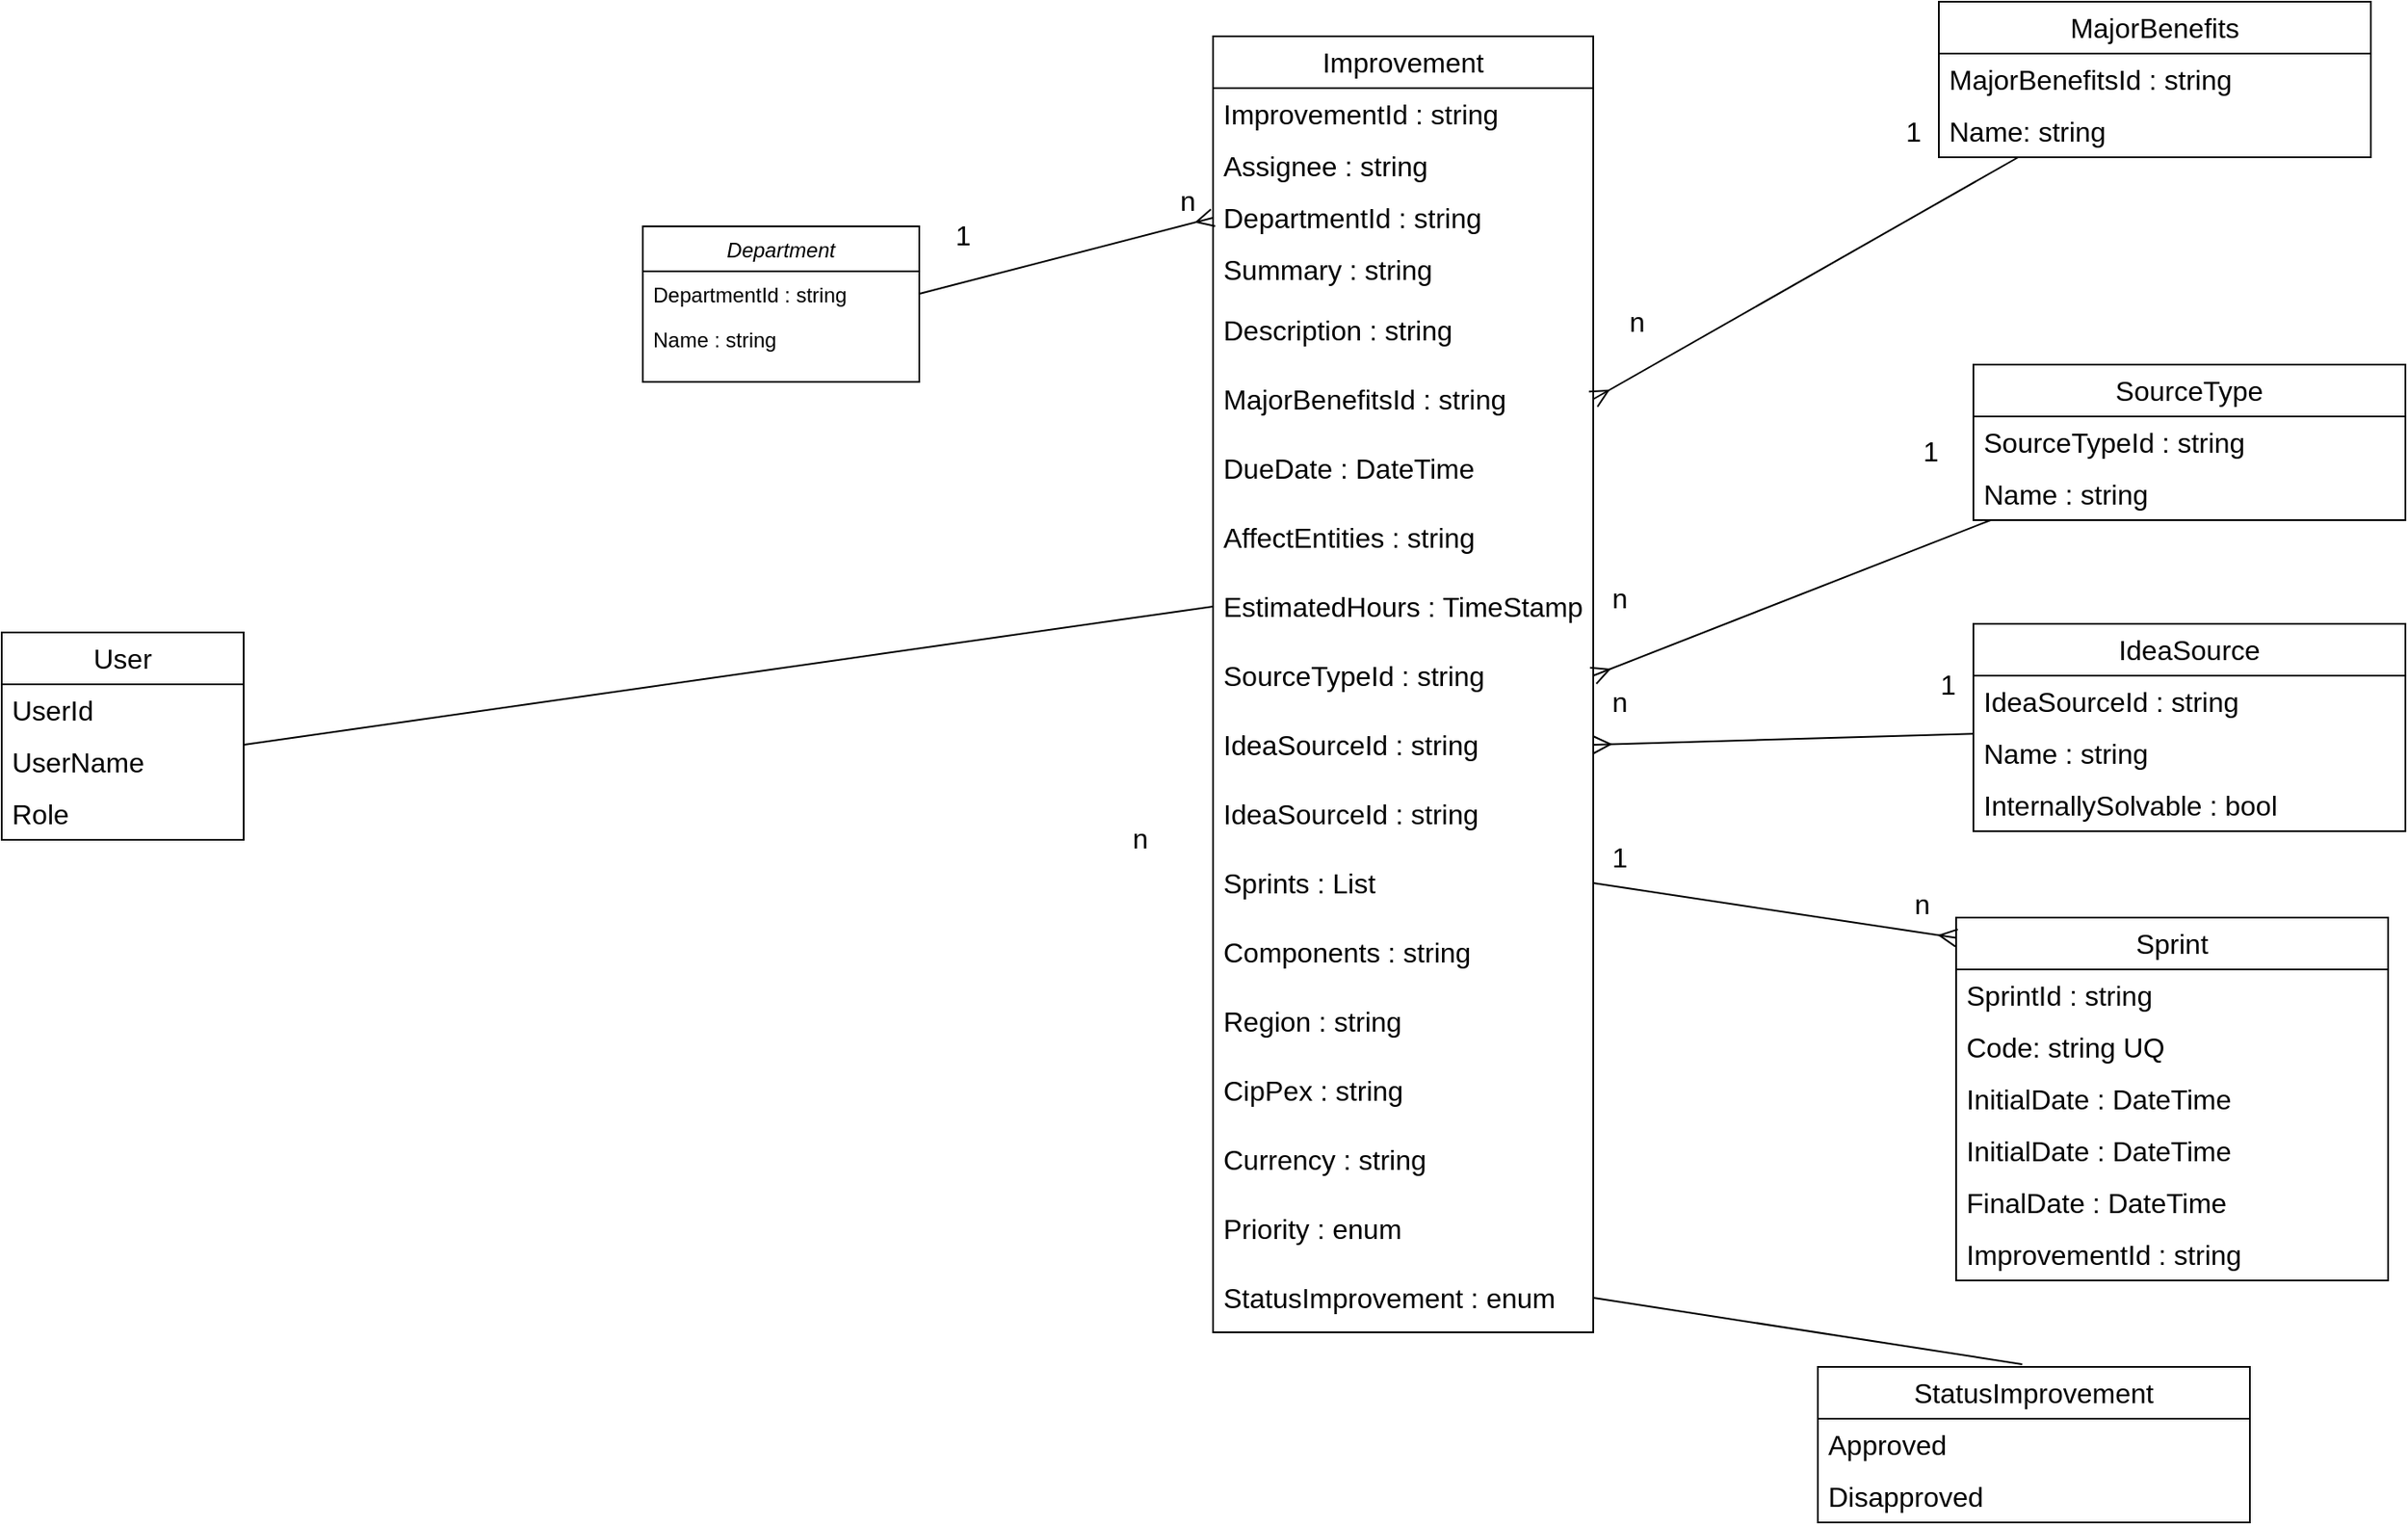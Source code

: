 <mxfile version="21.6.5" type="device">
  <diagram name="Página-1" id="6DFTDWsDuma2njUqjo6h">
    <mxGraphModel dx="2422" dy="1148" grid="0" gridSize="10" guides="1" tooltips="1" connect="1" arrows="1" fold="1" page="0" pageScale="1" pageWidth="827" pageHeight="1169" math="0" shadow="0">
      <root>
        <mxCell id="0" />
        <mxCell id="1" parent="0" />
        <mxCell id="my87Il7VMf1bQgF834vx-26" value="Department" style="swimlane;fontStyle=2;align=center;verticalAlign=top;childLayout=stackLayout;horizontal=1;startSize=26;horizontalStack=0;resizeParent=1;resizeLast=0;collapsible=1;marginBottom=0;rounded=0;shadow=0;strokeWidth=1;" vertex="1" parent="1">
          <mxGeometry x="-670" y="65" width="160" height="90" as="geometry">
            <mxRectangle x="230" y="140" width="160" height="26" as="alternateBounds" />
          </mxGeometry>
        </mxCell>
        <mxCell id="my87Il7VMf1bQgF834vx-27" value="DepartmentId : string&#xa;" style="text;align=left;verticalAlign=top;spacingLeft=4;spacingRight=4;overflow=hidden;rotatable=0;points=[[0,0.5],[1,0.5]];portConstraint=eastwest;" vertex="1" parent="my87Il7VMf1bQgF834vx-26">
          <mxGeometry y="26" width="160" height="26" as="geometry" />
        </mxCell>
        <mxCell id="my87Il7VMf1bQgF834vx-28" value="Name : string" style="text;align=left;verticalAlign=top;spacingLeft=4;spacingRight=4;overflow=hidden;rotatable=0;points=[[0,0.5],[1,0.5]];portConstraint=eastwest;rounded=0;shadow=0;html=0;" vertex="1" parent="my87Il7VMf1bQgF834vx-26">
          <mxGeometry y="52" width="160" height="26" as="geometry" />
        </mxCell>
        <mxCell id="my87Il7VMf1bQgF834vx-29" value="Improvement" style="swimlane;fontStyle=0;childLayout=stackLayout;horizontal=1;startSize=30;horizontalStack=0;resizeParent=1;resizeParentMax=0;resizeLast=0;collapsible=1;marginBottom=0;whiteSpace=wrap;html=1;fontSize=16;" vertex="1" parent="1">
          <mxGeometry x="-340" y="-45" width="220" height="750" as="geometry" />
        </mxCell>
        <mxCell id="my87Il7VMf1bQgF834vx-30" value="ImprovementId : string" style="text;strokeColor=none;fillColor=none;align=left;verticalAlign=middle;spacingLeft=4;spacingRight=4;overflow=hidden;points=[[0,0.5],[1,0.5]];portConstraint=eastwest;rotatable=0;whiteSpace=wrap;html=1;fontSize=16;" vertex="1" parent="my87Il7VMf1bQgF834vx-29">
          <mxGeometry y="30" width="220" height="30" as="geometry" />
        </mxCell>
        <mxCell id="my87Il7VMf1bQgF834vx-31" value="Assignee&amp;nbsp;: string" style="text;strokeColor=none;fillColor=none;align=left;verticalAlign=middle;spacingLeft=4;spacingRight=4;overflow=hidden;points=[[0,0.5],[1,0.5]];portConstraint=eastwest;rotatable=0;whiteSpace=wrap;html=1;fontSize=16;" vertex="1" parent="my87Il7VMf1bQgF834vx-29">
          <mxGeometry y="60" width="220" height="30" as="geometry" />
        </mxCell>
        <mxCell id="my87Il7VMf1bQgF834vx-32" value="DepartmentId : string" style="text;strokeColor=none;fillColor=none;align=left;verticalAlign=middle;spacingLeft=4;spacingRight=4;overflow=hidden;points=[[0,0.5],[1,0.5]];portConstraint=eastwest;rotatable=0;whiteSpace=wrap;html=1;fontSize=16;" vertex="1" parent="my87Il7VMf1bQgF834vx-29">
          <mxGeometry y="90" width="220" height="30" as="geometry" />
        </mxCell>
        <mxCell id="my87Il7VMf1bQgF834vx-33" value="Summary : string" style="text;strokeColor=none;fillColor=none;align=left;verticalAlign=middle;spacingLeft=4;spacingRight=4;overflow=hidden;points=[[0,0.5],[1,0.5]];portConstraint=eastwest;rotatable=0;whiteSpace=wrap;html=1;fontSize=16;" vertex="1" parent="my87Il7VMf1bQgF834vx-29">
          <mxGeometry y="120" width="220" height="30" as="geometry" />
        </mxCell>
        <mxCell id="my87Il7VMf1bQgF834vx-34" value="Description : string" style="text;strokeColor=none;fillColor=none;align=left;verticalAlign=middle;spacingLeft=4;spacingRight=4;overflow=hidden;points=[[0,0.5],[1,0.5]];portConstraint=eastwest;rotatable=0;whiteSpace=wrap;html=1;fontSize=16;" vertex="1" parent="my87Il7VMf1bQgF834vx-29">
          <mxGeometry y="150" width="220" height="40" as="geometry" />
        </mxCell>
        <mxCell id="my87Il7VMf1bQgF834vx-35" value="MajorBenefitsId : string&amp;nbsp;" style="text;strokeColor=none;fillColor=none;align=left;verticalAlign=middle;spacingLeft=4;spacingRight=4;overflow=hidden;points=[[0,0.5],[1,0.5]];portConstraint=eastwest;rotatable=0;whiteSpace=wrap;html=1;fontSize=16;" vertex="1" parent="my87Il7VMf1bQgF834vx-29">
          <mxGeometry y="190" width="220" height="40" as="geometry" />
        </mxCell>
        <mxCell id="my87Il7VMf1bQgF834vx-36" value="DueDate : DateTime" style="text;strokeColor=none;fillColor=none;align=left;verticalAlign=middle;spacingLeft=4;spacingRight=4;overflow=hidden;points=[[0,0.5],[1,0.5]];portConstraint=eastwest;rotatable=0;whiteSpace=wrap;html=1;fontSize=16;" vertex="1" parent="my87Il7VMf1bQgF834vx-29">
          <mxGeometry y="230" width="220" height="40" as="geometry" />
        </mxCell>
        <mxCell id="my87Il7VMf1bQgF834vx-37" value="AffectEntities : string" style="text;strokeColor=none;fillColor=none;align=left;verticalAlign=middle;spacingLeft=4;spacingRight=4;overflow=hidden;points=[[0,0.5],[1,0.5]];portConstraint=eastwest;rotatable=0;whiteSpace=wrap;html=1;fontSize=16;" vertex="1" parent="my87Il7VMf1bQgF834vx-29">
          <mxGeometry y="270" width="220" height="40" as="geometry" />
        </mxCell>
        <mxCell id="my87Il7VMf1bQgF834vx-38" value="EstimatedHours : TimeStamp" style="text;strokeColor=none;fillColor=none;align=left;verticalAlign=middle;spacingLeft=4;spacingRight=4;overflow=hidden;points=[[0,0.5],[1,0.5]];portConstraint=eastwest;rotatable=0;whiteSpace=wrap;html=1;fontSize=16;" vertex="1" parent="my87Il7VMf1bQgF834vx-29">
          <mxGeometry y="310" width="220" height="40" as="geometry" />
        </mxCell>
        <mxCell id="my87Il7VMf1bQgF834vx-39" value="SourceTypeId : string" style="text;strokeColor=none;fillColor=none;align=left;verticalAlign=middle;spacingLeft=4;spacingRight=4;overflow=hidden;points=[[0,0.5],[1,0.5]];portConstraint=eastwest;rotatable=0;whiteSpace=wrap;html=1;fontSize=16;" vertex="1" parent="my87Il7VMf1bQgF834vx-29">
          <mxGeometry y="350" width="220" height="40" as="geometry" />
        </mxCell>
        <mxCell id="my87Il7VMf1bQgF834vx-40" value="IdeaSourceId : string" style="text;strokeColor=none;fillColor=none;align=left;verticalAlign=middle;spacingLeft=4;spacingRight=4;overflow=hidden;points=[[0,0.5],[1,0.5]];portConstraint=eastwest;rotatable=0;whiteSpace=wrap;html=1;fontSize=16;" vertex="1" parent="my87Il7VMf1bQgF834vx-29">
          <mxGeometry y="390" width="220" height="40" as="geometry" />
        </mxCell>
        <mxCell id="my87Il7VMf1bQgF834vx-41" value="IdeaSourceId : string" style="text;strokeColor=none;fillColor=none;align=left;verticalAlign=middle;spacingLeft=4;spacingRight=4;overflow=hidden;points=[[0,0.5],[1,0.5]];portConstraint=eastwest;rotatable=0;whiteSpace=wrap;html=1;fontSize=16;" vertex="1" parent="my87Il7VMf1bQgF834vx-29">
          <mxGeometry y="430" width="220" height="40" as="geometry" />
        </mxCell>
        <mxCell id="my87Il7VMf1bQgF834vx-42" value="Sprints : List" style="text;strokeColor=none;fillColor=none;align=left;verticalAlign=middle;spacingLeft=4;spacingRight=4;overflow=hidden;points=[[0,0.5],[1,0.5]];portConstraint=eastwest;rotatable=0;whiteSpace=wrap;html=1;fontSize=16;" vertex="1" parent="my87Il7VMf1bQgF834vx-29">
          <mxGeometry y="470" width="220" height="40" as="geometry" />
        </mxCell>
        <mxCell id="my87Il7VMf1bQgF834vx-43" value="Components : string" style="text;strokeColor=none;fillColor=none;align=left;verticalAlign=middle;spacingLeft=4;spacingRight=4;overflow=hidden;points=[[0,0.5],[1,0.5]];portConstraint=eastwest;rotatable=0;whiteSpace=wrap;html=1;fontSize=16;" vertex="1" parent="my87Il7VMf1bQgF834vx-29">
          <mxGeometry y="510" width="220" height="40" as="geometry" />
        </mxCell>
        <mxCell id="my87Il7VMf1bQgF834vx-44" value="Region : string" style="text;strokeColor=none;fillColor=none;align=left;verticalAlign=middle;spacingLeft=4;spacingRight=4;overflow=hidden;points=[[0,0.5],[1,0.5]];portConstraint=eastwest;rotatable=0;whiteSpace=wrap;html=1;fontSize=16;" vertex="1" parent="my87Il7VMf1bQgF834vx-29">
          <mxGeometry y="550" width="220" height="40" as="geometry" />
        </mxCell>
        <mxCell id="my87Il7VMf1bQgF834vx-45" value="CipPex : string" style="text;strokeColor=none;fillColor=none;align=left;verticalAlign=middle;spacingLeft=4;spacingRight=4;overflow=hidden;points=[[0,0.5],[1,0.5]];portConstraint=eastwest;rotatable=0;whiteSpace=wrap;html=1;fontSize=16;" vertex="1" parent="my87Il7VMf1bQgF834vx-29">
          <mxGeometry y="590" width="220" height="40" as="geometry" />
        </mxCell>
        <mxCell id="my87Il7VMf1bQgF834vx-46" value="Currency : string" style="text;strokeColor=none;fillColor=none;align=left;verticalAlign=middle;spacingLeft=4;spacingRight=4;overflow=hidden;points=[[0,0.5],[1,0.5]];portConstraint=eastwest;rotatable=0;whiteSpace=wrap;html=1;fontSize=16;" vertex="1" parent="my87Il7VMf1bQgF834vx-29">
          <mxGeometry y="630" width="220" height="40" as="geometry" />
        </mxCell>
        <mxCell id="my87Il7VMf1bQgF834vx-47" value="Priority : enum" style="text;strokeColor=none;fillColor=none;align=left;verticalAlign=middle;spacingLeft=4;spacingRight=4;overflow=hidden;points=[[0,0.5],[1,0.5]];portConstraint=eastwest;rotatable=0;whiteSpace=wrap;html=1;fontSize=16;" vertex="1" parent="my87Il7VMf1bQgF834vx-29">
          <mxGeometry y="670" width="220" height="40" as="geometry" />
        </mxCell>
        <mxCell id="my87Il7VMf1bQgF834vx-48" value="StatusImprovement : enum" style="text;strokeColor=none;fillColor=none;align=left;verticalAlign=middle;spacingLeft=4;spacingRight=4;overflow=hidden;points=[[0,0.5],[1,0.5]];portConstraint=eastwest;rotatable=0;whiteSpace=wrap;html=1;fontSize=16;" vertex="1" parent="my87Il7VMf1bQgF834vx-29">
          <mxGeometry y="710" width="220" height="40" as="geometry" />
        </mxCell>
        <mxCell id="my87Il7VMf1bQgF834vx-49" style="edgeStyle=none;curved=1;rounded=0;orthogonalLoop=1;jettySize=auto;html=1;entryX=1;entryY=0.5;entryDx=0;entryDy=0;fontSize=12;startSize=8;endSize=8;endArrow=ERmany;endFill=0;" edge="1" parent="1" source="my87Il7VMf1bQgF834vx-50" target="my87Il7VMf1bQgF834vx-35">
          <mxGeometry relative="1" as="geometry" />
        </mxCell>
        <mxCell id="my87Il7VMf1bQgF834vx-50" value="MajorBenefits" style="swimlane;fontStyle=0;childLayout=stackLayout;horizontal=1;startSize=30;horizontalStack=0;resizeParent=1;resizeParentMax=0;resizeLast=0;collapsible=1;marginBottom=0;whiteSpace=wrap;html=1;fontSize=16;" vertex="1" parent="1">
          <mxGeometry x="80" y="-65" width="250" height="90" as="geometry" />
        </mxCell>
        <mxCell id="my87Il7VMf1bQgF834vx-51" value="MajorBenefitsId : string&amp;nbsp;" style="text;strokeColor=none;fillColor=none;align=left;verticalAlign=middle;spacingLeft=4;spacingRight=4;overflow=hidden;points=[[0,0.5],[1,0.5]];portConstraint=eastwest;rotatable=0;whiteSpace=wrap;html=1;fontSize=16;" vertex="1" parent="my87Il7VMf1bQgF834vx-50">
          <mxGeometry y="30" width="250" height="30" as="geometry" />
        </mxCell>
        <mxCell id="my87Il7VMf1bQgF834vx-52" value="Name: string" style="text;strokeColor=none;fillColor=none;align=left;verticalAlign=middle;spacingLeft=4;spacingRight=4;overflow=hidden;points=[[0,0.5],[1,0.5]];portConstraint=eastwest;rotatable=0;whiteSpace=wrap;html=1;fontSize=16;" vertex="1" parent="my87Il7VMf1bQgF834vx-50">
          <mxGeometry y="60" width="250" height="30" as="geometry" />
        </mxCell>
        <mxCell id="my87Il7VMf1bQgF834vx-53" style="edgeStyle=none;curved=1;rounded=0;orthogonalLoop=1;jettySize=auto;html=1;entryX=1;entryY=0.5;entryDx=0;entryDy=0;fontSize=12;startSize=8;endSize=8;endArrow=ERmany;endFill=0;" edge="1" parent="1" source="my87Il7VMf1bQgF834vx-54" target="my87Il7VMf1bQgF834vx-39">
          <mxGeometry relative="1" as="geometry" />
        </mxCell>
        <mxCell id="my87Il7VMf1bQgF834vx-54" value="SourceType" style="swimlane;fontStyle=0;childLayout=stackLayout;horizontal=1;startSize=30;horizontalStack=0;resizeParent=1;resizeParentMax=0;resizeLast=0;collapsible=1;marginBottom=0;whiteSpace=wrap;html=1;fontSize=16;" vertex="1" parent="1">
          <mxGeometry x="100" y="145" width="250" height="90" as="geometry" />
        </mxCell>
        <mxCell id="my87Il7VMf1bQgF834vx-55" value="SourceTypeId : string" style="text;strokeColor=none;fillColor=none;align=left;verticalAlign=middle;spacingLeft=4;spacingRight=4;overflow=hidden;points=[[0,0.5],[1,0.5]];portConstraint=eastwest;rotatable=0;whiteSpace=wrap;html=1;fontSize=16;" vertex="1" parent="my87Il7VMf1bQgF834vx-54">
          <mxGeometry y="30" width="250" height="30" as="geometry" />
        </mxCell>
        <mxCell id="my87Il7VMf1bQgF834vx-56" value="Name : string" style="text;strokeColor=none;fillColor=none;align=left;verticalAlign=middle;spacingLeft=4;spacingRight=4;overflow=hidden;points=[[0,0.5],[1,0.5]];portConstraint=eastwest;rotatable=0;whiteSpace=wrap;html=1;fontSize=16;" vertex="1" parent="my87Il7VMf1bQgF834vx-54">
          <mxGeometry y="60" width="250" height="30" as="geometry" />
        </mxCell>
        <mxCell id="my87Il7VMf1bQgF834vx-57" value="n" style="text;html=1;align=center;verticalAlign=middle;resizable=0;points=[];autosize=1;strokeColor=none;fillColor=none;fontSize=16;" vertex="1" parent="1">
          <mxGeometry x="-110" y="105" width="30" height="30" as="geometry" />
        </mxCell>
        <mxCell id="my87Il7VMf1bQgF834vx-58" value="1" style="text;html=1;align=center;verticalAlign=middle;resizable=0;points=[];autosize=1;strokeColor=none;fillColor=none;fontSize=16;" vertex="1" parent="1">
          <mxGeometry x="50" y="-5" width="30" height="30" as="geometry" />
        </mxCell>
        <mxCell id="my87Il7VMf1bQgF834vx-59" value="n" style="text;html=1;align=center;verticalAlign=middle;resizable=0;points=[];autosize=1;strokeColor=none;fillColor=none;fontSize=16;" vertex="1" parent="1">
          <mxGeometry x="-120" y="265" width="30" height="30" as="geometry" />
        </mxCell>
        <mxCell id="my87Il7VMf1bQgF834vx-60" value="1" style="text;html=1;align=center;verticalAlign=middle;resizable=0;points=[];autosize=1;strokeColor=none;fillColor=none;fontSize=16;" vertex="1" parent="1">
          <mxGeometry x="60" y="180" width="30" height="30" as="geometry" />
        </mxCell>
        <mxCell id="my87Il7VMf1bQgF834vx-61" style="edgeStyle=none;curved=1;rounded=0;orthogonalLoop=1;jettySize=auto;html=1;entryX=1;entryY=0.5;entryDx=0;entryDy=0;fontSize=12;startSize=8;endSize=8;endArrow=ERmany;endFill=0;" edge="1" parent="1" source="my87Il7VMf1bQgF834vx-62" target="my87Il7VMf1bQgF834vx-40">
          <mxGeometry relative="1" as="geometry" />
        </mxCell>
        <mxCell id="my87Il7VMf1bQgF834vx-62" value="IdeaSource" style="swimlane;fontStyle=0;childLayout=stackLayout;horizontal=1;startSize=30;horizontalStack=0;resizeParent=1;resizeParentMax=0;resizeLast=0;collapsible=1;marginBottom=0;whiteSpace=wrap;html=1;fontSize=16;" vertex="1" parent="1">
          <mxGeometry x="100" y="295" width="250" height="120" as="geometry" />
        </mxCell>
        <mxCell id="my87Il7VMf1bQgF834vx-63" value="IdeaSourceId : string" style="text;strokeColor=none;fillColor=none;align=left;verticalAlign=middle;spacingLeft=4;spacingRight=4;overflow=hidden;points=[[0,0.5],[1,0.5]];portConstraint=eastwest;rotatable=0;whiteSpace=wrap;html=1;fontSize=16;" vertex="1" parent="my87Il7VMf1bQgF834vx-62">
          <mxGeometry y="30" width="250" height="30" as="geometry" />
        </mxCell>
        <mxCell id="my87Il7VMf1bQgF834vx-64" value="Name : string" style="text;strokeColor=none;fillColor=none;align=left;verticalAlign=middle;spacingLeft=4;spacingRight=4;overflow=hidden;points=[[0,0.5],[1,0.5]];portConstraint=eastwest;rotatable=0;whiteSpace=wrap;html=1;fontSize=16;" vertex="1" parent="my87Il7VMf1bQgF834vx-62">
          <mxGeometry y="60" width="250" height="30" as="geometry" />
        </mxCell>
        <mxCell id="my87Il7VMf1bQgF834vx-65" value="InternallySolvable : bool" style="text;strokeColor=none;fillColor=none;align=left;verticalAlign=middle;spacingLeft=4;spacingRight=4;overflow=hidden;points=[[0,0.5],[1,0.5]];portConstraint=eastwest;rotatable=0;whiteSpace=wrap;html=1;fontSize=16;" vertex="1" parent="my87Il7VMf1bQgF834vx-62">
          <mxGeometry y="90" width="250" height="30" as="geometry" />
        </mxCell>
        <mxCell id="my87Il7VMf1bQgF834vx-66" value="1" style="text;html=1;align=center;verticalAlign=middle;resizable=0;points=[];autosize=1;strokeColor=none;fillColor=none;fontSize=16;" vertex="1" parent="1">
          <mxGeometry x="70" y="315" width="30" height="30" as="geometry" />
        </mxCell>
        <mxCell id="my87Il7VMf1bQgF834vx-67" value="n" style="text;html=1;align=center;verticalAlign=middle;resizable=0;points=[];autosize=1;strokeColor=none;fillColor=none;fontSize=16;" vertex="1" parent="1">
          <mxGeometry x="-120" y="325" width="30" height="30" as="geometry" />
        </mxCell>
        <mxCell id="my87Il7VMf1bQgF834vx-68" style="edgeStyle=none;curved=1;rounded=0;orthogonalLoop=1;jettySize=auto;html=1;entryX=0;entryY=0.5;entryDx=0;entryDy=0;fontSize=12;startSize=8;endSize=8;exitX=1;exitY=0.5;exitDx=0;exitDy=0;endArrow=ERmany;endFill=0;" edge="1" parent="1" source="my87Il7VMf1bQgF834vx-27" target="my87Il7VMf1bQgF834vx-32">
          <mxGeometry relative="1" as="geometry" />
        </mxCell>
        <mxCell id="my87Il7VMf1bQgF834vx-69" value="1" style="text;html=1;align=center;verticalAlign=middle;resizable=0;points=[];autosize=1;strokeColor=none;fillColor=none;fontSize=16;" vertex="1" parent="1">
          <mxGeometry x="-500" y="55" width="30" height="30" as="geometry" />
        </mxCell>
        <mxCell id="my87Il7VMf1bQgF834vx-70" value="n" style="text;html=1;align=center;verticalAlign=middle;resizable=0;points=[];autosize=1;strokeColor=none;fillColor=none;fontSize=16;" vertex="1" parent="1">
          <mxGeometry x="-370" y="35" width="30" height="30" as="geometry" />
        </mxCell>
        <mxCell id="my87Il7VMf1bQgF834vx-71" value="Sprint" style="swimlane;fontStyle=0;childLayout=stackLayout;horizontal=1;startSize=30;horizontalStack=0;resizeParent=1;resizeParentMax=0;resizeLast=0;collapsible=1;marginBottom=0;whiteSpace=wrap;html=1;fontSize=16;" vertex="1" parent="1">
          <mxGeometry x="90" y="465" width="250" height="210" as="geometry" />
        </mxCell>
        <mxCell id="my87Il7VMf1bQgF834vx-72" value="SprintId : string&amp;nbsp;&amp;nbsp;" style="text;strokeColor=none;fillColor=none;align=left;verticalAlign=middle;spacingLeft=4;spacingRight=4;overflow=hidden;points=[[0,0.5],[1,0.5]];portConstraint=eastwest;rotatable=0;whiteSpace=wrap;html=1;fontSize=16;" vertex="1" parent="my87Il7VMf1bQgF834vx-71">
          <mxGeometry y="30" width="250" height="30" as="geometry" />
        </mxCell>
        <mxCell id="my87Il7VMf1bQgF834vx-73" value="Code: string UQ" style="text;strokeColor=none;fillColor=none;align=left;verticalAlign=middle;spacingLeft=4;spacingRight=4;overflow=hidden;points=[[0,0.5],[1,0.5]];portConstraint=eastwest;rotatable=0;whiteSpace=wrap;html=1;fontSize=16;" vertex="1" parent="my87Il7VMf1bQgF834vx-71">
          <mxGeometry y="60" width="250" height="30" as="geometry" />
        </mxCell>
        <mxCell id="my87Il7VMf1bQgF834vx-74" value="InitialDate : DateTime" style="text;strokeColor=none;fillColor=none;align=left;verticalAlign=middle;spacingLeft=4;spacingRight=4;overflow=hidden;points=[[0,0.5],[1,0.5]];portConstraint=eastwest;rotatable=0;whiteSpace=wrap;html=1;fontSize=16;" vertex="1" parent="my87Il7VMf1bQgF834vx-71">
          <mxGeometry y="90" width="250" height="30" as="geometry" />
        </mxCell>
        <mxCell id="my87Il7VMf1bQgF834vx-75" value="InitialDate : DateTime" style="text;strokeColor=none;fillColor=none;align=left;verticalAlign=middle;spacingLeft=4;spacingRight=4;overflow=hidden;points=[[0,0.5],[1,0.5]];portConstraint=eastwest;rotatable=0;whiteSpace=wrap;html=1;fontSize=16;" vertex="1" parent="my87Il7VMf1bQgF834vx-71">
          <mxGeometry y="120" width="250" height="30" as="geometry" />
        </mxCell>
        <mxCell id="my87Il7VMf1bQgF834vx-76" value="FinalDate : DateTime" style="text;strokeColor=none;fillColor=none;align=left;verticalAlign=middle;spacingLeft=4;spacingRight=4;overflow=hidden;points=[[0,0.5],[1,0.5]];portConstraint=eastwest;rotatable=0;whiteSpace=wrap;html=1;fontSize=16;" vertex="1" parent="my87Il7VMf1bQgF834vx-71">
          <mxGeometry y="150" width="250" height="30" as="geometry" />
        </mxCell>
        <mxCell id="my87Il7VMf1bQgF834vx-77" value="ImprovementId : string" style="text;strokeColor=none;fillColor=none;align=left;verticalAlign=middle;spacingLeft=4;spacingRight=4;overflow=hidden;points=[[0,0.5],[1,0.5]];portConstraint=eastwest;rotatable=0;whiteSpace=wrap;html=1;fontSize=16;" vertex="1" parent="my87Il7VMf1bQgF834vx-71">
          <mxGeometry y="180" width="250" height="30" as="geometry" />
        </mxCell>
        <mxCell id="my87Il7VMf1bQgF834vx-78" value="n" style="text;html=1;align=center;verticalAlign=middle;resizable=0;points=[];autosize=1;strokeColor=none;fillColor=none;fontSize=16;" vertex="1" parent="1">
          <mxGeometry x="55" y="442" width="30" height="30" as="geometry" />
        </mxCell>
        <mxCell id="my87Il7VMf1bQgF834vx-79" value="1" style="text;html=1;align=center;verticalAlign=middle;resizable=0;points=[];autosize=1;strokeColor=none;fillColor=none;fontSize=16;" vertex="1" parent="1">
          <mxGeometry x="-120" y="415" width="30" height="30" as="geometry" />
        </mxCell>
        <mxCell id="my87Il7VMf1bQgF834vx-80" value="StatusImprovement" style="swimlane;fontStyle=0;childLayout=stackLayout;horizontal=1;startSize=30;horizontalStack=0;resizeParent=1;resizeParentMax=0;resizeLast=0;collapsible=1;marginBottom=0;whiteSpace=wrap;html=1;fontSize=16;" vertex="1" parent="1">
          <mxGeometry x="10" y="725" width="250" height="90" as="geometry" />
        </mxCell>
        <mxCell id="my87Il7VMf1bQgF834vx-81" value="Approved" style="text;strokeColor=none;fillColor=none;align=left;verticalAlign=middle;spacingLeft=4;spacingRight=4;overflow=hidden;points=[[0,0.5],[1,0.5]];portConstraint=eastwest;rotatable=0;whiteSpace=wrap;html=1;fontSize=16;" vertex="1" parent="my87Il7VMf1bQgF834vx-80">
          <mxGeometry y="30" width="250" height="30" as="geometry" />
        </mxCell>
        <mxCell id="my87Il7VMf1bQgF834vx-82" value="Disapproved" style="text;strokeColor=none;fillColor=none;align=left;verticalAlign=middle;spacingLeft=4;spacingRight=4;overflow=hidden;points=[[0,0.5],[1,0.5]];portConstraint=eastwest;rotatable=0;whiteSpace=wrap;html=1;fontSize=16;" vertex="1" parent="my87Il7VMf1bQgF834vx-80">
          <mxGeometry y="60" width="250" height="30" as="geometry" />
        </mxCell>
        <mxCell id="my87Il7VMf1bQgF834vx-83" style="edgeStyle=none;curved=1;rounded=0;orthogonalLoop=1;jettySize=auto;html=1;exitX=1;exitY=0.5;exitDx=0;exitDy=0;fontSize=12;startSize=8;endSize=8;entryX=0.473;entryY=-0.017;entryDx=0;entryDy=0;entryPerimeter=0;endArrow=none;endFill=0;" edge="1" parent="1" source="my87Il7VMf1bQgF834vx-48" target="my87Il7VMf1bQgF834vx-80">
          <mxGeometry relative="1" as="geometry">
            <mxPoint x="-60" y="725" as="targetPoint" />
          </mxGeometry>
        </mxCell>
        <mxCell id="my87Il7VMf1bQgF834vx-84" value="" style="endArrow=none;html=1;rounded=0;fontSize=12;startSize=8;endSize=8;curved=1;entryX=1;entryY=0.5;entryDx=0;entryDy=0;exitX=0.001;exitY=0.056;exitDx=0;exitDy=0;exitPerimeter=0;startArrow=ERmany;startFill=0;" edge="1" parent="1" source="my87Il7VMf1bQgF834vx-71" target="my87Il7VMf1bQgF834vx-42">
          <mxGeometry width="50" height="50" relative="1" as="geometry">
            <mxPoint x="-186" y="541" as="sourcePoint" />
            <mxPoint x="-136" y="491" as="targetPoint" />
          </mxGeometry>
        </mxCell>
        <mxCell id="my87Il7VMf1bQgF834vx-85" value="n" style="text;html=1;strokeColor=none;fillColor=none;align=center;verticalAlign=middle;whiteSpace=wrap;rounded=0;fontSize=16;" vertex="1" parent="1">
          <mxGeometry x="-412" y="404" width="60" height="30" as="geometry" />
        </mxCell>
        <mxCell id="my87Il7VMf1bQgF834vx-86" value="User" style="swimlane;fontStyle=0;childLayout=stackLayout;horizontal=1;startSize=30;horizontalStack=0;resizeParent=1;resizeParentMax=0;resizeLast=0;collapsible=1;marginBottom=0;whiteSpace=wrap;html=1;fontSize=16;" vertex="1" parent="1">
          <mxGeometry x="-1041" y="300" width="140" height="120" as="geometry" />
        </mxCell>
        <mxCell id="my87Il7VMf1bQgF834vx-87" value="UserId" style="text;strokeColor=none;fillColor=none;align=left;verticalAlign=middle;spacingLeft=4;spacingRight=4;overflow=hidden;points=[[0,0.5],[1,0.5]];portConstraint=eastwest;rotatable=0;whiteSpace=wrap;html=1;fontSize=16;" vertex="1" parent="my87Il7VMf1bQgF834vx-86">
          <mxGeometry y="30" width="140" height="30" as="geometry" />
        </mxCell>
        <mxCell id="my87Il7VMf1bQgF834vx-88" value="UserName" style="text;strokeColor=none;fillColor=none;align=left;verticalAlign=middle;spacingLeft=4;spacingRight=4;overflow=hidden;points=[[0,0.5],[1,0.5]];portConstraint=eastwest;rotatable=0;whiteSpace=wrap;html=1;fontSize=16;" vertex="1" parent="my87Il7VMf1bQgF834vx-86">
          <mxGeometry y="60" width="140" height="30" as="geometry" />
        </mxCell>
        <mxCell id="my87Il7VMf1bQgF834vx-89" value="Role&lt;br&gt;" style="text;strokeColor=none;fillColor=none;align=left;verticalAlign=middle;spacingLeft=4;spacingRight=4;overflow=hidden;points=[[0,0.5],[1,0.5]];portConstraint=eastwest;rotatable=0;whiteSpace=wrap;html=1;fontSize=16;" vertex="1" parent="my87Il7VMf1bQgF834vx-86">
          <mxGeometry y="90" width="140" height="30" as="geometry" />
        </mxCell>
        <mxCell id="my87Il7VMf1bQgF834vx-90" style="edgeStyle=none;curved=1;rounded=0;orthogonalLoop=1;jettySize=auto;html=1;entryX=0;entryY=0.5;entryDx=0;entryDy=0;fontSize=12;startSize=8;endSize=8;endArrow=none;endFill=0;" edge="1" parent="1" source="my87Il7VMf1bQgF834vx-88" target="my87Il7VMf1bQgF834vx-38">
          <mxGeometry relative="1" as="geometry" />
        </mxCell>
      </root>
    </mxGraphModel>
  </diagram>
</mxfile>
